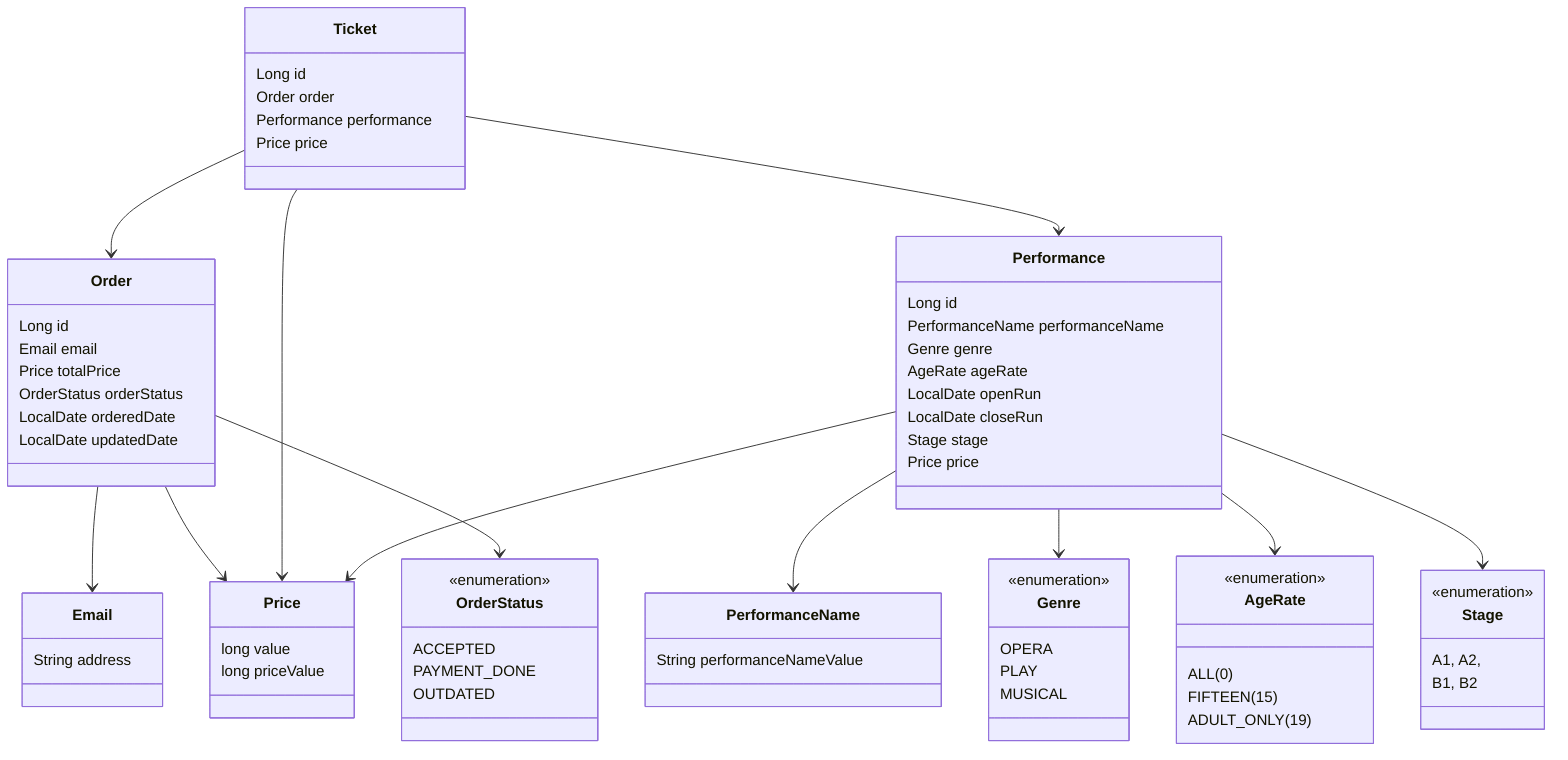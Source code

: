 classDiagram

%% domain Order
    class Order {
        Long id
        Email email
        Price totalPrice
        OrderStatus orderStatus
        LocalDate orderedDate
        LocalDate updatedDate
    }

    class Email {
        String address
    }

    class Price {
        long value
    }

    class OrderStatus {
        <<enumeration>>
        ACCEPTED
        PAYMENT_DONE
        OUTDATED
    }

    Order --> Email
    Order --> Price
    Order --> OrderStatus
%% domain Ticket
    class Ticket {
        Long id
        Order order
        Performance performance
        Price price
    %%        Seat seat
    }

    Ticket --> Order
    Ticket --> Performance
    Ticket --> Price
%% domain Performance
    class Performance {
        Long id
        PerformanceName performanceName
        Genre genre
        AgeRate ageRate
        LocalDate openRun
        LocalDate closeRun
        Stage stage
        Price price
    }

    class PerformanceName {
        String performanceNameValue
    }

    class Genre {
        <<enumeration>>
        OPERA
        PLAY
        MUSICAL
    }

    class AgeRate {
        <<enumeration>>
        ALL(0)
        FIFTEEN(15)
        ADULT_ONLY(19)
    }

    class Stage {
        <<enumeration>>
        A1, A2,
        B1, B2
    }

    class Price {
        long priceValue
    }

    Performance --> PerformanceName
    Performance --> Genre
    Performance --> AgeRate
    Performance --> Stage
    Performance --> Price